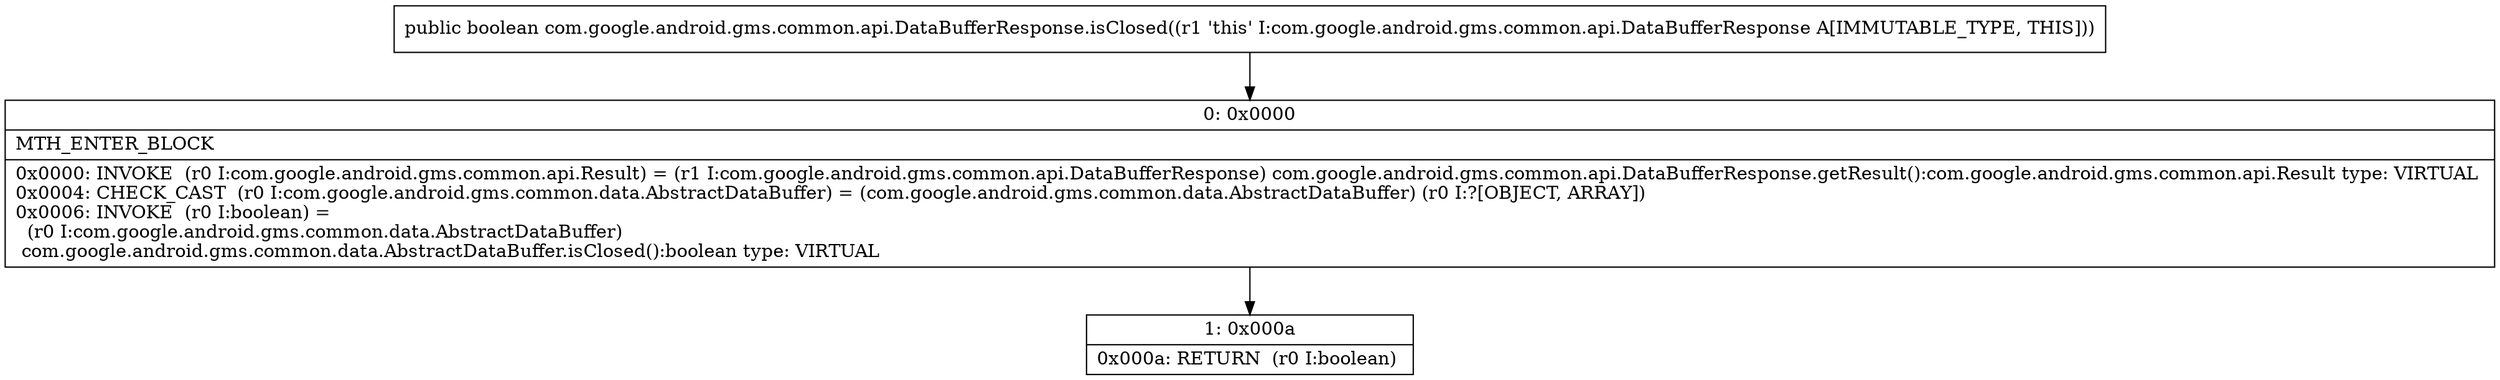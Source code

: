 digraph "CFG forcom.google.android.gms.common.api.DataBufferResponse.isClosed()Z" {
Node_0 [shape=record,label="{0\:\ 0x0000|MTH_ENTER_BLOCK\l|0x0000: INVOKE  (r0 I:com.google.android.gms.common.api.Result) = (r1 I:com.google.android.gms.common.api.DataBufferResponse) com.google.android.gms.common.api.DataBufferResponse.getResult():com.google.android.gms.common.api.Result type: VIRTUAL \l0x0004: CHECK_CAST  (r0 I:com.google.android.gms.common.data.AbstractDataBuffer) = (com.google.android.gms.common.data.AbstractDataBuffer) (r0 I:?[OBJECT, ARRAY]) \l0x0006: INVOKE  (r0 I:boolean) = \l  (r0 I:com.google.android.gms.common.data.AbstractDataBuffer)\l com.google.android.gms.common.data.AbstractDataBuffer.isClosed():boolean type: VIRTUAL \l}"];
Node_1 [shape=record,label="{1\:\ 0x000a|0x000a: RETURN  (r0 I:boolean) \l}"];
MethodNode[shape=record,label="{public boolean com.google.android.gms.common.api.DataBufferResponse.isClosed((r1 'this' I:com.google.android.gms.common.api.DataBufferResponse A[IMMUTABLE_TYPE, THIS])) }"];
MethodNode -> Node_0;
Node_0 -> Node_1;
}

